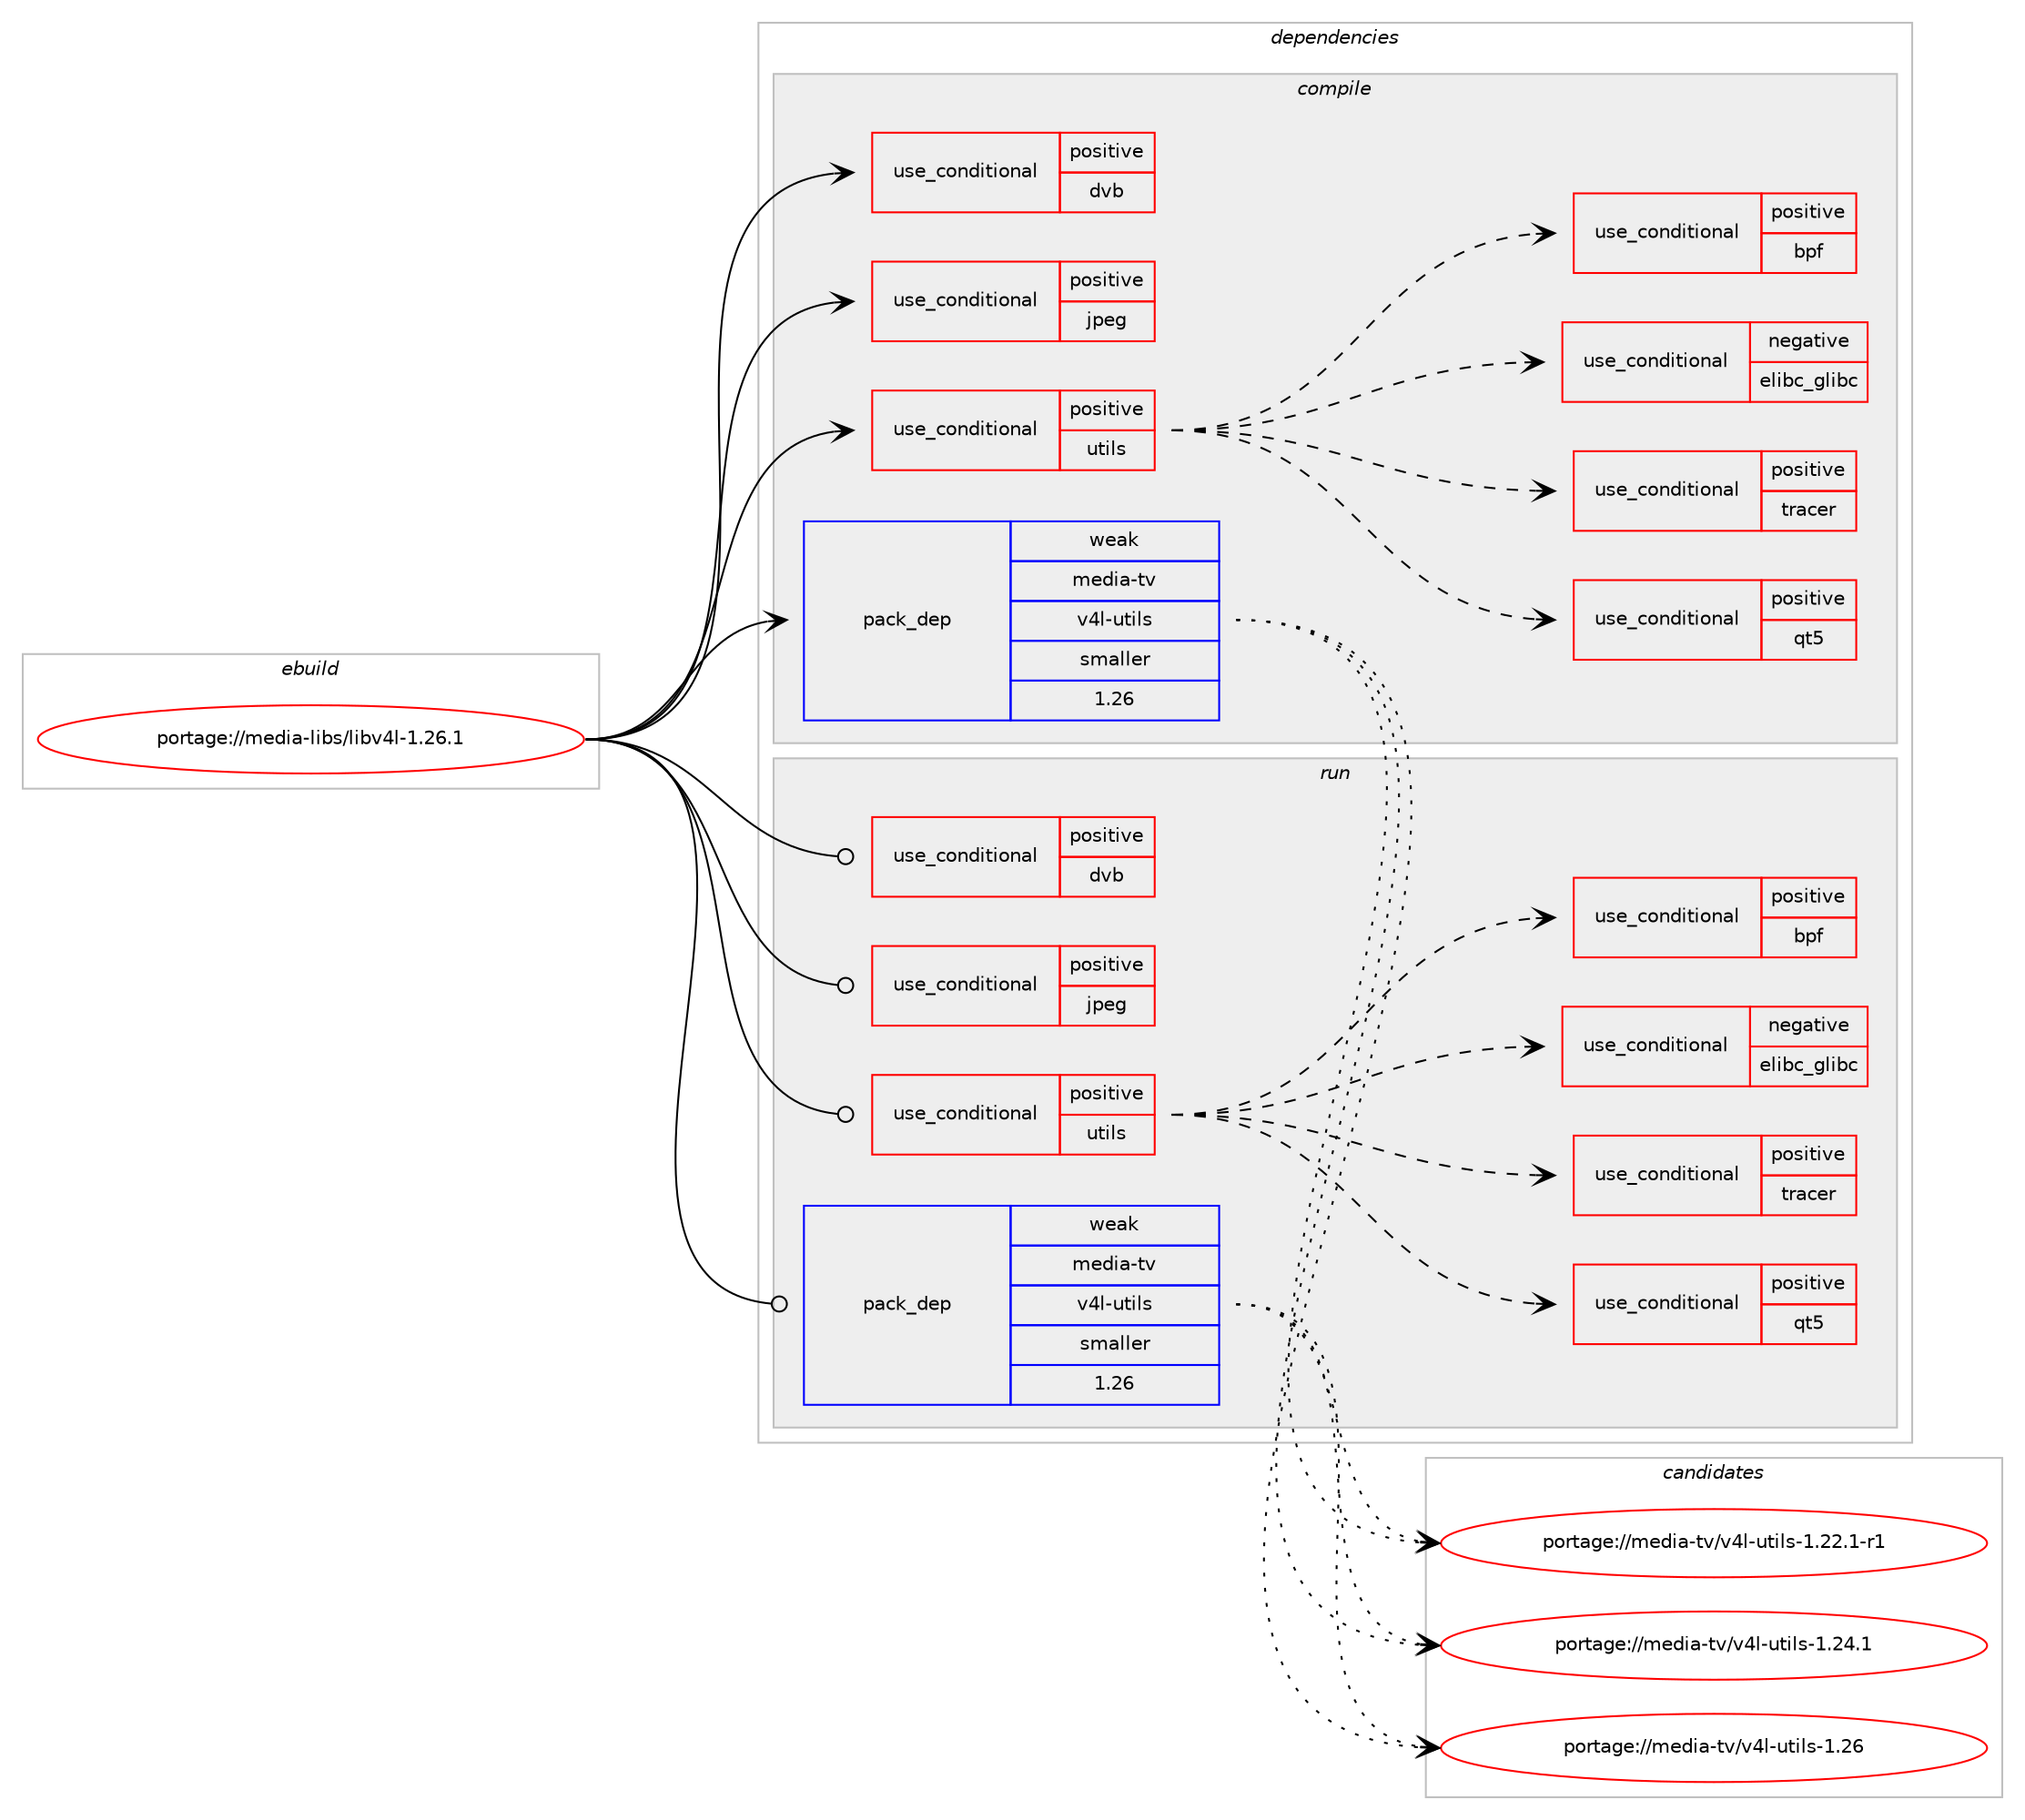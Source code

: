 digraph prolog {

# *************
# Graph options
# *************

newrank=true;
concentrate=true;
compound=true;
graph [rankdir=LR,fontname=Helvetica,fontsize=10,ranksep=1.5];#, ranksep=2.5, nodesep=0.2];
edge  [arrowhead=vee];
node  [fontname=Helvetica,fontsize=10];

# **********
# The ebuild
# **********

subgraph cluster_leftcol {
color=gray;
rank=same;
label=<<i>ebuild</i>>;
id [label="portage://media-libs/libv4l-1.26.1", color=red, width=4, href="../media-libs/libv4l-1.26.1.svg"];
}

# ****************
# The dependencies
# ****************

subgraph cluster_midcol {
color=gray;
label=<<i>dependencies</i>>;
subgraph cluster_compile {
fillcolor="#eeeeee";
style=filled;
label=<<i>compile</i>>;
subgraph cond74535 {
dependency156881 [label=<<TABLE BORDER="0" CELLBORDER="1" CELLSPACING="0" CELLPADDING="4"><TR><TD ROWSPAN="3" CELLPADDING="10">use_conditional</TD></TR><TR><TD>positive</TD></TR><TR><TD>dvb</TD></TR></TABLE>>, shape=none, color=red];
# *** BEGIN UNKNOWN DEPENDENCY TYPE (TODO) ***
# dependency156881 -> package_dependency(portage://media-libs/libv4l-1.26.1,install,no,virtual,libudev,none,[,,],[],[use(optenable(abi_x86_32),negative),use(optenable(abi_x86_64),negative),use(optenable(abi_x86_x32),negative),use(optenable(abi_mips_n32),negative),use(optenable(abi_mips_n64),negative),use(optenable(abi_mips_o32),negative),use(optenable(abi_s390_32),negative),use(optenable(abi_s390_64),negative)])
# *** END UNKNOWN DEPENDENCY TYPE (TODO) ***

}
id:e -> dependency156881:w [weight=20,style="solid",arrowhead="vee"];
subgraph cond74536 {
dependency156882 [label=<<TABLE BORDER="0" CELLBORDER="1" CELLSPACING="0" CELLPADDING="4"><TR><TD ROWSPAN="3" CELLPADDING="10">use_conditional</TD></TR><TR><TD>positive</TD></TR><TR><TD>jpeg</TD></TR></TABLE>>, shape=none, color=red];
# *** BEGIN UNKNOWN DEPENDENCY TYPE (TODO) ***
# dependency156882 -> package_dependency(portage://media-libs/libv4l-1.26.1,install,no,media-libs,libjpeg-turbo,none,[,,],any_same_slot,[use(optenable(abi_x86_32),negative),use(optenable(abi_x86_64),negative),use(optenable(abi_x86_x32),negative),use(optenable(abi_mips_n32),negative),use(optenable(abi_mips_n64),negative),use(optenable(abi_mips_o32),negative),use(optenable(abi_s390_32),negative),use(optenable(abi_s390_64),negative)])
# *** END UNKNOWN DEPENDENCY TYPE (TODO) ***

}
id:e -> dependency156882:w [weight=20,style="solid",arrowhead="vee"];
subgraph cond74537 {
dependency156883 [label=<<TABLE BORDER="0" CELLBORDER="1" CELLSPACING="0" CELLPADDING="4"><TR><TD ROWSPAN="3" CELLPADDING="10">use_conditional</TD></TR><TR><TD>positive</TD></TR><TR><TD>utils</TD></TR></TABLE>>, shape=none, color=red];
subgraph cond74538 {
dependency156884 [label=<<TABLE BORDER="0" CELLBORDER="1" CELLSPACING="0" CELLPADDING="4"><TR><TD ROWSPAN="3" CELLPADDING="10">use_conditional</TD></TR><TR><TD>negative</TD></TR><TR><TD>elibc_glibc</TD></TR></TABLE>>, shape=none, color=red];
# *** BEGIN UNKNOWN DEPENDENCY TYPE (TODO) ***
# dependency156884 -> package_dependency(portage://media-libs/libv4l-1.26.1,install,no,sys-libs,argp-standalone,none,[,,],[],[])
# *** END UNKNOWN DEPENDENCY TYPE (TODO) ***

}
dependency156883:e -> dependency156884:w [weight=20,style="dashed",arrowhead="vee"];
subgraph cond74539 {
dependency156885 [label=<<TABLE BORDER="0" CELLBORDER="1" CELLSPACING="0" CELLPADDING="4"><TR><TD ROWSPAN="3" CELLPADDING="10">use_conditional</TD></TR><TR><TD>positive</TD></TR><TR><TD>bpf</TD></TR></TABLE>>, shape=none, color=red];
# *** BEGIN UNKNOWN DEPENDENCY TYPE (TODO) ***
# dependency156885 -> package_dependency(portage://media-libs/libv4l-1.26.1,install,no,dev-libs,libbpf,none,[,,],any_same_slot,[])
# *** END UNKNOWN DEPENDENCY TYPE (TODO) ***

# *** BEGIN UNKNOWN DEPENDENCY TYPE (TODO) ***
# dependency156885 -> package_dependency(portage://media-libs/libv4l-1.26.1,install,no,virtual,libelf,none,[,,],any_same_slot,[])
# *** END UNKNOWN DEPENDENCY TYPE (TODO) ***

}
dependency156883:e -> dependency156885:w [weight=20,style="dashed",arrowhead="vee"];
subgraph cond74540 {
dependency156886 [label=<<TABLE BORDER="0" CELLBORDER="1" CELLSPACING="0" CELLPADDING="4"><TR><TD ROWSPAN="3" CELLPADDING="10">use_conditional</TD></TR><TR><TD>positive</TD></TR><TR><TD>qt5</TD></TR></TABLE>>, shape=none, color=red];
# *** BEGIN UNKNOWN DEPENDENCY TYPE (TODO) ***
# dependency156886 -> package_dependency(portage://media-libs/libv4l-1.26.1,install,no,dev-qt,qtcore,none,[,,],[slot(5)],[])
# *** END UNKNOWN DEPENDENCY TYPE (TODO) ***

# *** BEGIN UNKNOWN DEPENDENCY TYPE (TODO) ***
# dependency156886 -> package_dependency(portage://media-libs/libv4l-1.26.1,install,no,dev-qt,qtgui,none,[,,],[slot(5)],[])
# *** END UNKNOWN DEPENDENCY TYPE (TODO) ***

# *** BEGIN UNKNOWN DEPENDENCY TYPE (TODO) ***
# dependency156886 -> package_dependency(portage://media-libs/libv4l-1.26.1,install,no,dev-qt,qtopengl,none,[,,],[slot(5)],[use(disable(gles2-only),negative),use(disable(gles2),negative)])
# *** END UNKNOWN DEPENDENCY TYPE (TODO) ***

# *** BEGIN UNKNOWN DEPENDENCY TYPE (TODO) ***
# dependency156886 -> package_dependency(portage://media-libs/libv4l-1.26.1,install,no,dev-qt,qtwidgets,none,[,,],[slot(5)],[])
# *** END UNKNOWN DEPENDENCY TYPE (TODO) ***

# *** BEGIN UNKNOWN DEPENDENCY TYPE (TODO) ***
# dependency156886 -> package_dependency(portage://media-libs/libv4l-1.26.1,install,no,media-libs,alsa-lib,none,[,,],[],[])
# *** END UNKNOWN DEPENDENCY TYPE (TODO) ***

# *** BEGIN UNKNOWN DEPENDENCY TYPE (TODO) ***
# dependency156886 -> package_dependency(portage://media-libs/libv4l-1.26.1,install,no,virtual,opengl,none,[,,],[],[])
# *** END UNKNOWN DEPENDENCY TYPE (TODO) ***

}
dependency156883:e -> dependency156886:w [weight=20,style="dashed",arrowhead="vee"];
subgraph cond74541 {
dependency156887 [label=<<TABLE BORDER="0" CELLBORDER="1" CELLSPACING="0" CELLPADDING="4"><TR><TD ROWSPAN="3" CELLPADDING="10">use_conditional</TD></TR><TR><TD>positive</TD></TR><TR><TD>tracer</TD></TR></TABLE>>, shape=none, color=red];
# *** BEGIN UNKNOWN DEPENDENCY TYPE (TODO) ***
# dependency156887 -> package_dependency(portage://media-libs/libv4l-1.26.1,install,no,dev-libs,json-c,none,[,,],any_same_slot,[])
# *** END UNKNOWN DEPENDENCY TYPE (TODO) ***

}
dependency156883:e -> dependency156887:w [weight=20,style="dashed",arrowhead="vee"];
# *** BEGIN UNKNOWN DEPENDENCY TYPE (TODO) ***
# dependency156883 -> package_dependency(portage://media-libs/libv4l-1.26.1,install,no,virtual,libudev,none,[,,],[],[])
# *** END UNKNOWN DEPENDENCY TYPE (TODO) ***

}
id:e -> dependency156883:w [weight=20,style="solid",arrowhead="vee"];
subgraph pack80030 {
dependency156888 [label=<<TABLE BORDER="0" CELLBORDER="1" CELLSPACING="0" CELLPADDING="4" WIDTH="220"><TR><TD ROWSPAN="6" CELLPADDING="30">pack_dep</TD></TR><TR><TD WIDTH="110">weak</TD></TR><TR><TD>media-tv</TD></TR><TR><TD>v4l-utils</TD></TR><TR><TD>smaller</TD></TR><TR><TD>1.26</TD></TR></TABLE>>, shape=none, color=blue];
}
id:e -> dependency156888:w [weight=20,style="solid",arrowhead="vee"];
}
subgraph cluster_compileandrun {
fillcolor="#eeeeee";
style=filled;
label=<<i>compile and run</i>>;
}
subgraph cluster_run {
fillcolor="#eeeeee";
style=filled;
label=<<i>run</i>>;
subgraph cond74542 {
dependency156889 [label=<<TABLE BORDER="0" CELLBORDER="1" CELLSPACING="0" CELLPADDING="4"><TR><TD ROWSPAN="3" CELLPADDING="10">use_conditional</TD></TR><TR><TD>positive</TD></TR><TR><TD>dvb</TD></TR></TABLE>>, shape=none, color=red];
# *** BEGIN UNKNOWN DEPENDENCY TYPE (TODO) ***
# dependency156889 -> package_dependency(portage://media-libs/libv4l-1.26.1,run,no,virtual,libudev,none,[,,],[],[use(optenable(abi_x86_32),negative),use(optenable(abi_x86_64),negative),use(optenable(abi_x86_x32),negative),use(optenable(abi_mips_n32),negative),use(optenable(abi_mips_n64),negative),use(optenable(abi_mips_o32),negative),use(optenable(abi_s390_32),negative),use(optenable(abi_s390_64),negative)])
# *** END UNKNOWN DEPENDENCY TYPE (TODO) ***

}
id:e -> dependency156889:w [weight=20,style="solid",arrowhead="odot"];
subgraph cond74543 {
dependency156890 [label=<<TABLE BORDER="0" CELLBORDER="1" CELLSPACING="0" CELLPADDING="4"><TR><TD ROWSPAN="3" CELLPADDING="10">use_conditional</TD></TR><TR><TD>positive</TD></TR><TR><TD>jpeg</TD></TR></TABLE>>, shape=none, color=red];
# *** BEGIN UNKNOWN DEPENDENCY TYPE (TODO) ***
# dependency156890 -> package_dependency(portage://media-libs/libv4l-1.26.1,run,no,media-libs,libjpeg-turbo,none,[,,],any_same_slot,[use(optenable(abi_x86_32),negative),use(optenable(abi_x86_64),negative),use(optenable(abi_x86_x32),negative),use(optenable(abi_mips_n32),negative),use(optenable(abi_mips_n64),negative),use(optenable(abi_mips_o32),negative),use(optenable(abi_s390_32),negative),use(optenable(abi_s390_64),negative)])
# *** END UNKNOWN DEPENDENCY TYPE (TODO) ***

}
id:e -> dependency156890:w [weight=20,style="solid",arrowhead="odot"];
subgraph cond74544 {
dependency156891 [label=<<TABLE BORDER="0" CELLBORDER="1" CELLSPACING="0" CELLPADDING="4"><TR><TD ROWSPAN="3" CELLPADDING="10">use_conditional</TD></TR><TR><TD>positive</TD></TR><TR><TD>utils</TD></TR></TABLE>>, shape=none, color=red];
subgraph cond74545 {
dependency156892 [label=<<TABLE BORDER="0" CELLBORDER="1" CELLSPACING="0" CELLPADDING="4"><TR><TD ROWSPAN="3" CELLPADDING="10">use_conditional</TD></TR><TR><TD>negative</TD></TR><TR><TD>elibc_glibc</TD></TR></TABLE>>, shape=none, color=red];
# *** BEGIN UNKNOWN DEPENDENCY TYPE (TODO) ***
# dependency156892 -> package_dependency(portage://media-libs/libv4l-1.26.1,run,no,sys-libs,argp-standalone,none,[,,],[],[])
# *** END UNKNOWN DEPENDENCY TYPE (TODO) ***

}
dependency156891:e -> dependency156892:w [weight=20,style="dashed",arrowhead="vee"];
subgraph cond74546 {
dependency156893 [label=<<TABLE BORDER="0" CELLBORDER="1" CELLSPACING="0" CELLPADDING="4"><TR><TD ROWSPAN="3" CELLPADDING="10">use_conditional</TD></TR><TR><TD>positive</TD></TR><TR><TD>bpf</TD></TR></TABLE>>, shape=none, color=red];
# *** BEGIN UNKNOWN DEPENDENCY TYPE (TODO) ***
# dependency156893 -> package_dependency(portage://media-libs/libv4l-1.26.1,run,no,dev-libs,libbpf,none,[,,],any_same_slot,[])
# *** END UNKNOWN DEPENDENCY TYPE (TODO) ***

# *** BEGIN UNKNOWN DEPENDENCY TYPE (TODO) ***
# dependency156893 -> package_dependency(portage://media-libs/libv4l-1.26.1,run,no,virtual,libelf,none,[,,],any_same_slot,[])
# *** END UNKNOWN DEPENDENCY TYPE (TODO) ***

}
dependency156891:e -> dependency156893:w [weight=20,style="dashed",arrowhead="vee"];
subgraph cond74547 {
dependency156894 [label=<<TABLE BORDER="0" CELLBORDER="1" CELLSPACING="0" CELLPADDING="4"><TR><TD ROWSPAN="3" CELLPADDING="10">use_conditional</TD></TR><TR><TD>positive</TD></TR><TR><TD>qt5</TD></TR></TABLE>>, shape=none, color=red];
# *** BEGIN UNKNOWN DEPENDENCY TYPE (TODO) ***
# dependency156894 -> package_dependency(portage://media-libs/libv4l-1.26.1,run,no,dev-qt,qtcore,none,[,,],[slot(5)],[])
# *** END UNKNOWN DEPENDENCY TYPE (TODO) ***

# *** BEGIN UNKNOWN DEPENDENCY TYPE (TODO) ***
# dependency156894 -> package_dependency(portage://media-libs/libv4l-1.26.1,run,no,dev-qt,qtgui,none,[,,],[slot(5)],[])
# *** END UNKNOWN DEPENDENCY TYPE (TODO) ***

# *** BEGIN UNKNOWN DEPENDENCY TYPE (TODO) ***
# dependency156894 -> package_dependency(portage://media-libs/libv4l-1.26.1,run,no,dev-qt,qtopengl,none,[,,],[slot(5)],[use(disable(gles2-only),negative),use(disable(gles2),negative)])
# *** END UNKNOWN DEPENDENCY TYPE (TODO) ***

# *** BEGIN UNKNOWN DEPENDENCY TYPE (TODO) ***
# dependency156894 -> package_dependency(portage://media-libs/libv4l-1.26.1,run,no,dev-qt,qtwidgets,none,[,,],[slot(5)],[])
# *** END UNKNOWN DEPENDENCY TYPE (TODO) ***

# *** BEGIN UNKNOWN DEPENDENCY TYPE (TODO) ***
# dependency156894 -> package_dependency(portage://media-libs/libv4l-1.26.1,run,no,media-libs,alsa-lib,none,[,,],[],[])
# *** END UNKNOWN DEPENDENCY TYPE (TODO) ***

# *** BEGIN UNKNOWN DEPENDENCY TYPE (TODO) ***
# dependency156894 -> package_dependency(portage://media-libs/libv4l-1.26.1,run,no,virtual,opengl,none,[,,],[],[])
# *** END UNKNOWN DEPENDENCY TYPE (TODO) ***

}
dependency156891:e -> dependency156894:w [weight=20,style="dashed",arrowhead="vee"];
subgraph cond74548 {
dependency156895 [label=<<TABLE BORDER="0" CELLBORDER="1" CELLSPACING="0" CELLPADDING="4"><TR><TD ROWSPAN="3" CELLPADDING="10">use_conditional</TD></TR><TR><TD>positive</TD></TR><TR><TD>tracer</TD></TR></TABLE>>, shape=none, color=red];
# *** BEGIN UNKNOWN DEPENDENCY TYPE (TODO) ***
# dependency156895 -> package_dependency(portage://media-libs/libv4l-1.26.1,run,no,dev-libs,json-c,none,[,,],any_same_slot,[])
# *** END UNKNOWN DEPENDENCY TYPE (TODO) ***

}
dependency156891:e -> dependency156895:w [weight=20,style="dashed",arrowhead="vee"];
# *** BEGIN UNKNOWN DEPENDENCY TYPE (TODO) ***
# dependency156891 -> package_dependency(portage://media-libs/libv4l-1.26.1,run,no,virtual,libudev,none,[,,],[],[])
# *** END UNKNOWN DEPENDENCY TYPE (TODO) ***

}
id:e -> dependency156891:w [weight=20,style="solid",arrowhead="odot"];
subgraph pack80031 {
dependency156896 [label=<<TABLE BORDER="0" CELLBORDER="1" CELLSPACING="0" CELLPADDING="4" WIDTH="220"><TR><TD ROWSPAN="6" CELLPADDING="30">pack_dep</TD></TR><TR><TD WIDTH="110">weak</TD></TR><TR><TD>media-tv</TD></TR><TR><TD>v4l-utils</TD></TR><TR><TD>smaller</TD></TR><TR><TD>1.26</TD></TR></TABLE>>, shape=none, color=blue];
}
id:e -> dependency156896:w [weight=20,style="solid",arrowhead="odot"];
}
}

# **************
# The candidates
# **************

subgraph cluster_choices {
rank=same;
color=gray;
label=<<i>candidates</i>>;

subgraph choice80030 {
color=black;
nodesep=1;
choice1091011001059745116118471185210845117116105108115454946505046494511449 [label="portage://media-tv/v4l-utils-1.22.1-r1", color=red, width=4,href="../media-tv/v4l-utils-1.22.1-r1.svg"];
choice109101100105974511611847118521084511711610510811545494650524649 [label="portage://media-tv/v4l-utils-1.24.1", color=red, width=4,href="../media-tv/v4l-utils-1.24.1.svg"];
choice10910110010597451161184711852108451171161051081154549465054 [label="portage://media-tv/v4l-utils-1.26", color=red, width=4,href="../media-tv/v4l-utils-1.26.svg"];
dependency156888:e -> choice1091011001059745116118471185210845117116105108115454946505046494511449:w [style=dotted,weight="100"];
dependency156888:e -> choice109101100105974511611847118521084511711610510811545494650524649:w [style=dotted,weight="100"];
dependency156888:e -> choice10910110010597451161184711852108451171161051081154549465054:w [style=dotted,weight="100"];
}
subgraph choice80031 {
color=black;
nodesep=1;
choice1091011001059745116118471185210845117116105108115454946505046494511449 [label="portage://media-tv/v4l-utils-1.22.1-r1", color=red, width=4,href="../media-tv/v4l-utils-1.22.1-r1.svg"];
choice109101100105974511611847118521084511711610510811545494650524649 [label="portage://media-tv/v4l-utils-1.24.1", color=red, width=4,href="../media-tv/v4l-utils-1.24.1.svg"];
choice10910110010597451161184711852108451171161051081154549465054 [label="portage://media-tv/v4l-utils-1.26", color=red, width=4,href="../media-tv/v4l-utils-1.26.svg"];
dependency156896:e -> choice1091011001059745116118471185210845117116105108115454946505046494511449:w [style=dotted,weight="100"];
dependency156896:e -> choice109101100105974511611847118521084511711610510811545494650524649:w [style=dotted,weight="100"];
dependency156896:e -> choice10910110010597451161184711852108451171161051081154549465054:w [style=dotted,weight="100"];
}
}

}
